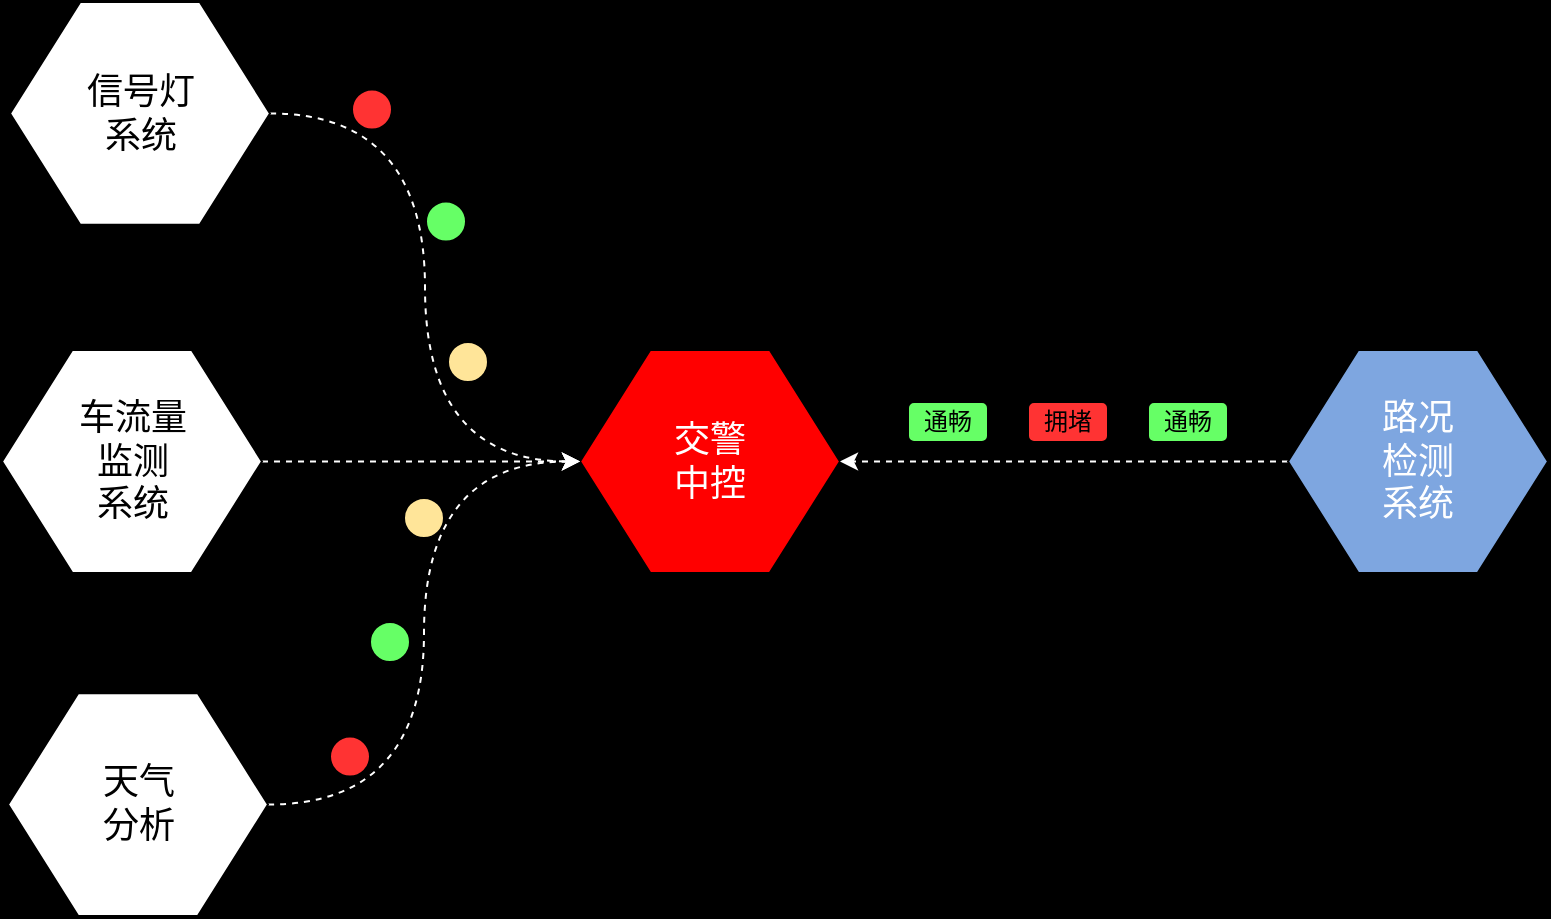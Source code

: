<mxfile version="24.7.7">
  <diagram name="第 1 页" id="2kuI5vqeoujSwtPeEiwz">
    <mxGraphModel dx="954" dy="534" grid="1" gridSize="10" guides="1" tooltips="1" connect="1" arrows="1" fold="1" page="1" pageScale="1" pageWidth="827" pageHeight="1169" background="#000000" math="0" shadow="0">
      <root>
        <mxCell id="0" />
        <mxCell id="1" parent="0" />
        <mxCell id="egfz6zBa7lYmq5XDyndJ-17" value="" style="verticalLabelPosition=bottom;verticalAlign=top;html=1;shape=hexagon;perimeter=hexagonPerimeter2;arcSize=6;size=0.27;fillColor=#FF0000;" parent="1" vertex="1">
          <mxGeometry x="366" y="284.02" width="130" height="111.43" as="geometry" />
        </mxCell>
        <mxCell id="egfz6zBa7lYmq5XDyndJ-18" value="&lt;span style=&quot;font-size: 18px;&quot;&gt;&lt;font color=&quot;#ffffff&quot;&gt;交警&lt;br&gt;中控&lt;/font&gt;&lt;/span&gt;" style="text;html=1;align=center;verticalAlign=middle;whiteSpace=wrap;rounded=0;" parent="1" vertex="1">
          <mxGeometry x="401" y="324.73" width="60" height="30" as="geometry" />
        </mxCell>
        <mxCell id="4nbJ3aGZmeE5FgvbP_K_-15" style="edgeStyle=orthogonalEdgeStyle;rounded=0;orthogonalLoop=1;jettySize=auto;html=1;exitX=1;exitY=0.5;exitDx=0;exitDy=0;entryX=0;entryY=0.5;entryDx=0;entryDy=0;curved=1;dashed=1;strokeColor=#FFFFFF;" edge="1" parent="1" source="4nbJ3aGZmeE5FgvbP_K_-1" target="egfz6zBa7lYmq5XDyndJ-17">
          <mxGeometry relative="1" as="geometry" />
        </mxCell>
        <mxCell id="4nbJ3aGZmeE5FgvbP_K_-1" value="" style="verticalLabelPosition=bottom;verticalAlign=top;html=1;shape=hexagon;perimeter=hexagonPerimeter2;arcSize=6;size=0.27;fillColor=#FFFFFF;" vertex="1" parent="1">
          <mxGeometry x="81" y="110" width="130" height="111.43" as="geometry" />
        </mxCell>
        <mxCell id="4nbJ3aGZmeE5FgvbP_K_-2" value="&lt;font style=&quot;font-size: 18px;&quot;&gt;信号灯&lt;br&gt;系统&lt;/font&gt;" style="text;html=1;align=center;verticalAlign=middle;whiteSpace=wrap;rounded=0;" vertex="1" parent="1">
          <mxGeometry x="108.5" y="150.72" width="75" height="30" as="geometry" />
        </mxCell>
        <mxCell id="4nbJ3aGZmeE5FgvbP_K_-16" style="edgeStyle=orthogonalEdgeStyle;rounded=0;orthogonalLoop=1;jettySize=auto;html=1;exitX=1;exitY=0.5;exitDx=0;exitDy=0;entryX=0;entryY=0.5;entryDx=0;entryDy=0;dashed=1;strokeColor=#FFFFFF;" edge="1" parent="1" source="4nbJ3aGZmeE5FgvbP_K_-5" target="egfz6zBa7lYmq5XDyndJ-17">
          <mxGeometry relative="1" as="geometry" />
        </mxCell>
        <mxCell id="4nbJ3aGZmeE5FgvbP_K_-5" value="" style="verticalLabelPosition=bottom;verticalAlign=top;html=1;shape=hexagon;perimeter=hexagonPerimeter2;arcSize=6;size=0.27;fillColor=#FFFFFF;" vertex="1" parent="1">
          <mxGeometry x="77" y="284.02" width="130" height="111.43" as="geometry" />
        </mxCell>
        <mxCell id="4nbJ3aGZmeE5FgvbP_K_-6" value="&lt;span style=&quot;font-size: 18px;&quot;&gt;车流量&lt;br&gt;监测&lt;br&gt;系统&lt;/span&gt;" style="text;html=1;align=center;verticalAlign=middle;whiteSpace=wrap;rounded=0;" vertex="1" parent="1">
          <mxGeometry x="104.5" y="324.74" width="75" height="30" as="geometry" />
        </mxCell>
        <mxCell id="4nbJ3aGZmeE5FgvbP_K_-17" style="edgeStyle=orthogonalEdgeStyle;rounded=0;orthogonalLoop=1;jettySize=auto;html=1;exitX=1;exitY=0.5;exitDx=0;exitDy=0;entryX=0;entryY=0.5;entryDx=0;entryDy=0;curved=1;dashed=1;strokeColor=#FFFFFF;" edge="1" parent="1" source="4nbJ3aGZmeE5FgvbP_K_-7" target="egfz6zBa7lYmq5XDyndJ-17">
          <mxGeometry relative="1" as="geometry" />
        </mxCell>
        <mxCell id="4nbJ3aGZmeE5FgvbP_K_-7" value="" style="verticalLabelPosition=bottom;verticalAlign=top;html=1;shape=hexagon;perimeter=hexagonPerimeter2;arcSize=6;size=0.27;fillColor=#FFFFFF;" vertex="1" parent="1">
          <mxGeometry x="80" y="455.57" width="130" height="111.43" as="geometry" />
        </mxCell>
        <mxCell id="4nbJ3aGZmeE5FgvbP_K_-8" value="&lt;span style=&quot;font-size: 18px;&quot;&gt;天气&lt;br&gt;分析&lt;/span&gt;" style="text;html=1;align=center;verticalAlign=middle;whiteSpace=wrap;rounded=0;" vertex="1" parent="1">
          <mxGeometry x="107.5" y="496.29" width="75" height="30" as="geometry" />
        </mxCell>
        <mxCell id="4nbJ3aGZmeE5FgvbP_K_-11" style="edgeStyle=orthogonalEdgeStyle;rounded=0;orthogonalLoop=1;jettySize=auto;html=1;exitX=0;exitY=0.5;exitDx=0;exitDy=0;entryX=1;entryY=0.5;entryDx=0;entryDy=0;dashed=1;strokeColor=#FFFFFF;" edge="1" parent="1" source="4nbJ3aGZmeE5FgvbP_K_-9" target="egfz6zBa7lYmq5XDyndJ-17">
          <mxGeometry relative="1" as="geometry" />
        </mxCell>
        <mxCell id="4nbJ3aGZmeE5FgvbP_K_-9" value="" style="verticalLabelPosition=bottom;verticalAlign=top;html=1;shape=hexagon;perimeter=hexagonPerimeter2;arcSize=6;size=0.27;fillColor=#7EA6E0;" vertex="1" parent="1">
          <mxGeometry x="720" y="284.02" width="130" height="111.43" as="geometry" />
        </mxCell>
        <mxCell id="4nbJ3aGZmeE5FgvbP_K_-10" value="&lt;font color=&quot;#ffffff&quot;&gt;&lt;span style=&quot;font-size: 18px;&quot;&gt;路况&lt;br&gt;检测&lt;br&gt;系统&lt;/span&gt;&lt;/font&gt;" style="text;html=1;align=center;verticalAlign=middle;whiteSpace=wrap;rounded=0;fillColor=#7EA6E0;" vertex="1" parent="1">
          <mxGeometry x="755" y="324.73" width="60" height="30" as="geometry" />
        </mxCell>
        <mxCell id="4nbJ3aGZmeE5FgvbP_K_-12" value="通畅" style="rounded=1;whiteSpace=wrap;html=1;fillColor=#66FF66;" vertex="1" parent="1">
          <mxGeometry x="530" y="310" width="40" height="20" as="geometry" />
        </mxCell>
        <mxCell id="4nbJ3aGZmeE5FgvbP_K_-13" value="拥堵" style="rounded=1;whiteSpace=wrap;html=1;fillColor=#FF3333;" vertex="1" parent="1">
          <mxGeometry x="590" y="310" width="40" height="20" as="geometry" />
        </mxCell>
        <mxCell id="4nbJ3aGZmeE5FgvbP_K_-14" value="通畅" style="rounded=1;whiteSpace=wrap;html=1;fillColor=#66FF66;" vertex="1" parent="1">
          <mxGeometry x="650" y="310" width="40" height="20" as="geometry" />
        </mxCell>
        <mxCell id="4nbJ3aGZmeE5FgvbP_K_-18" value="" style="ellipse;whiteSpace=wrap;html=1;aspect=fixed;fillColor=#FF3333;" vertex="1" parent="1">
          <mxGeometry x="252" y="153.72" width="20" height="20" as="geometry" />
        </mxCell>
        <mxCell id="4nbJ3aGZmeE5FgvbP_K_-23" value="" style="ellipse;whiteSpace=wrap;html=1;aspect=fixed;fillColor=#66FF66;" vertex="1" parent="1">
          <mxGeometry x="289" y="209.72" width="20" height="20" as="geometry" />
        </mxCell>
        <mxCell id="4nbJ3aGZmeE5FgvbP_K_-24" value="" style="ellipse;whiteSpace=wrap;html=1;aspect=fixed;fillColor=#FFE599;" vertex="1" parent="1">
          <mxGeometry x="300" y="280" width="20" height="20" as="geometry" />
        </mxCell>
        <mxCell id="4nbJ3aGZmeE5FgvbP_K_-25" value="" style="ellipse;whiteSpace=wrap;html=1;aspect=fixed;fillColor=#FF3333;" vertex="1" parent="1">
          <mxGeometry x="241" y="477.29" width="20" height="20" as="geometry" />
        </mxCell>
        <mxCell id="4nbJ3aGZmeE5FgvbP_K_-27" value="" style="ellipse;whiteSpace=wrap;html=1;aspect=fixed;fillColor=#66FF66;" vertex="1" parent="1">
          <mxGeometry x="261" y="420" width="20" height="20" as="geometry" />
        </mxCell>
        <mxCell id="4nbJ3aGZmeE5FgvbP_K_-28" value="" style="ellipse;whiteSpace=wrap;html=1;aspect=fixed;fillColor=#FFE599;" vertex="1" parent="1">
          <mxGeometry x="278" y="358" width="20" height="20" as="geometry" />
        </mxCell>
      </root>
    </mxGraphModel>
  </diagram>
</mxfile>

